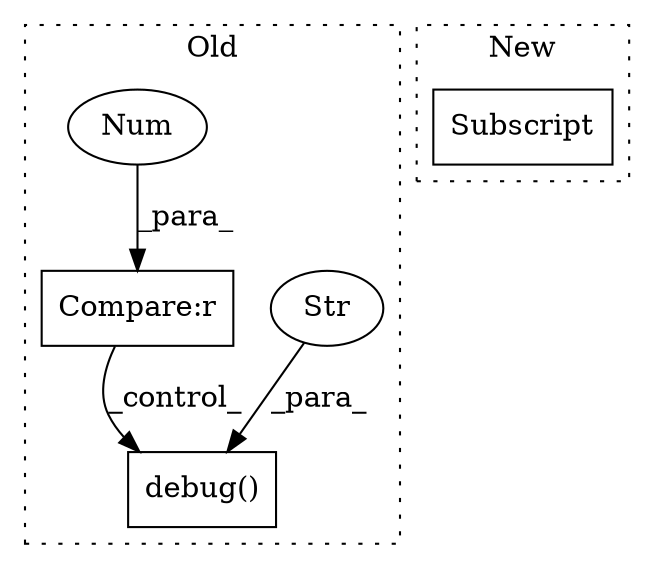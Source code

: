 digraph G {
subgraph cluster0 {
1 [label="debug()" a="75" s="7821,7884" l="14,1" shape="box"];
3 [label="Str" a="66" s="7835" l="49" shape="ellipse"];
4 [label="Compare:r" a="40" s="7438" l="15" shape="box"];
5 [label="Num" a="76" s="7452" l="1" shape="ellipse"];
label = "Old";
style="dotted";
}
subgraph cluster1 {
2 [label="Subscript" a="63" s="7907,0" l="35,0" shape="box"];
label = "New";
style="dotted";
}
3 -> 1 [label="_para_"];
4 -> 1 [label="_control_"];
5 -> 4 [label="_para_"];
}